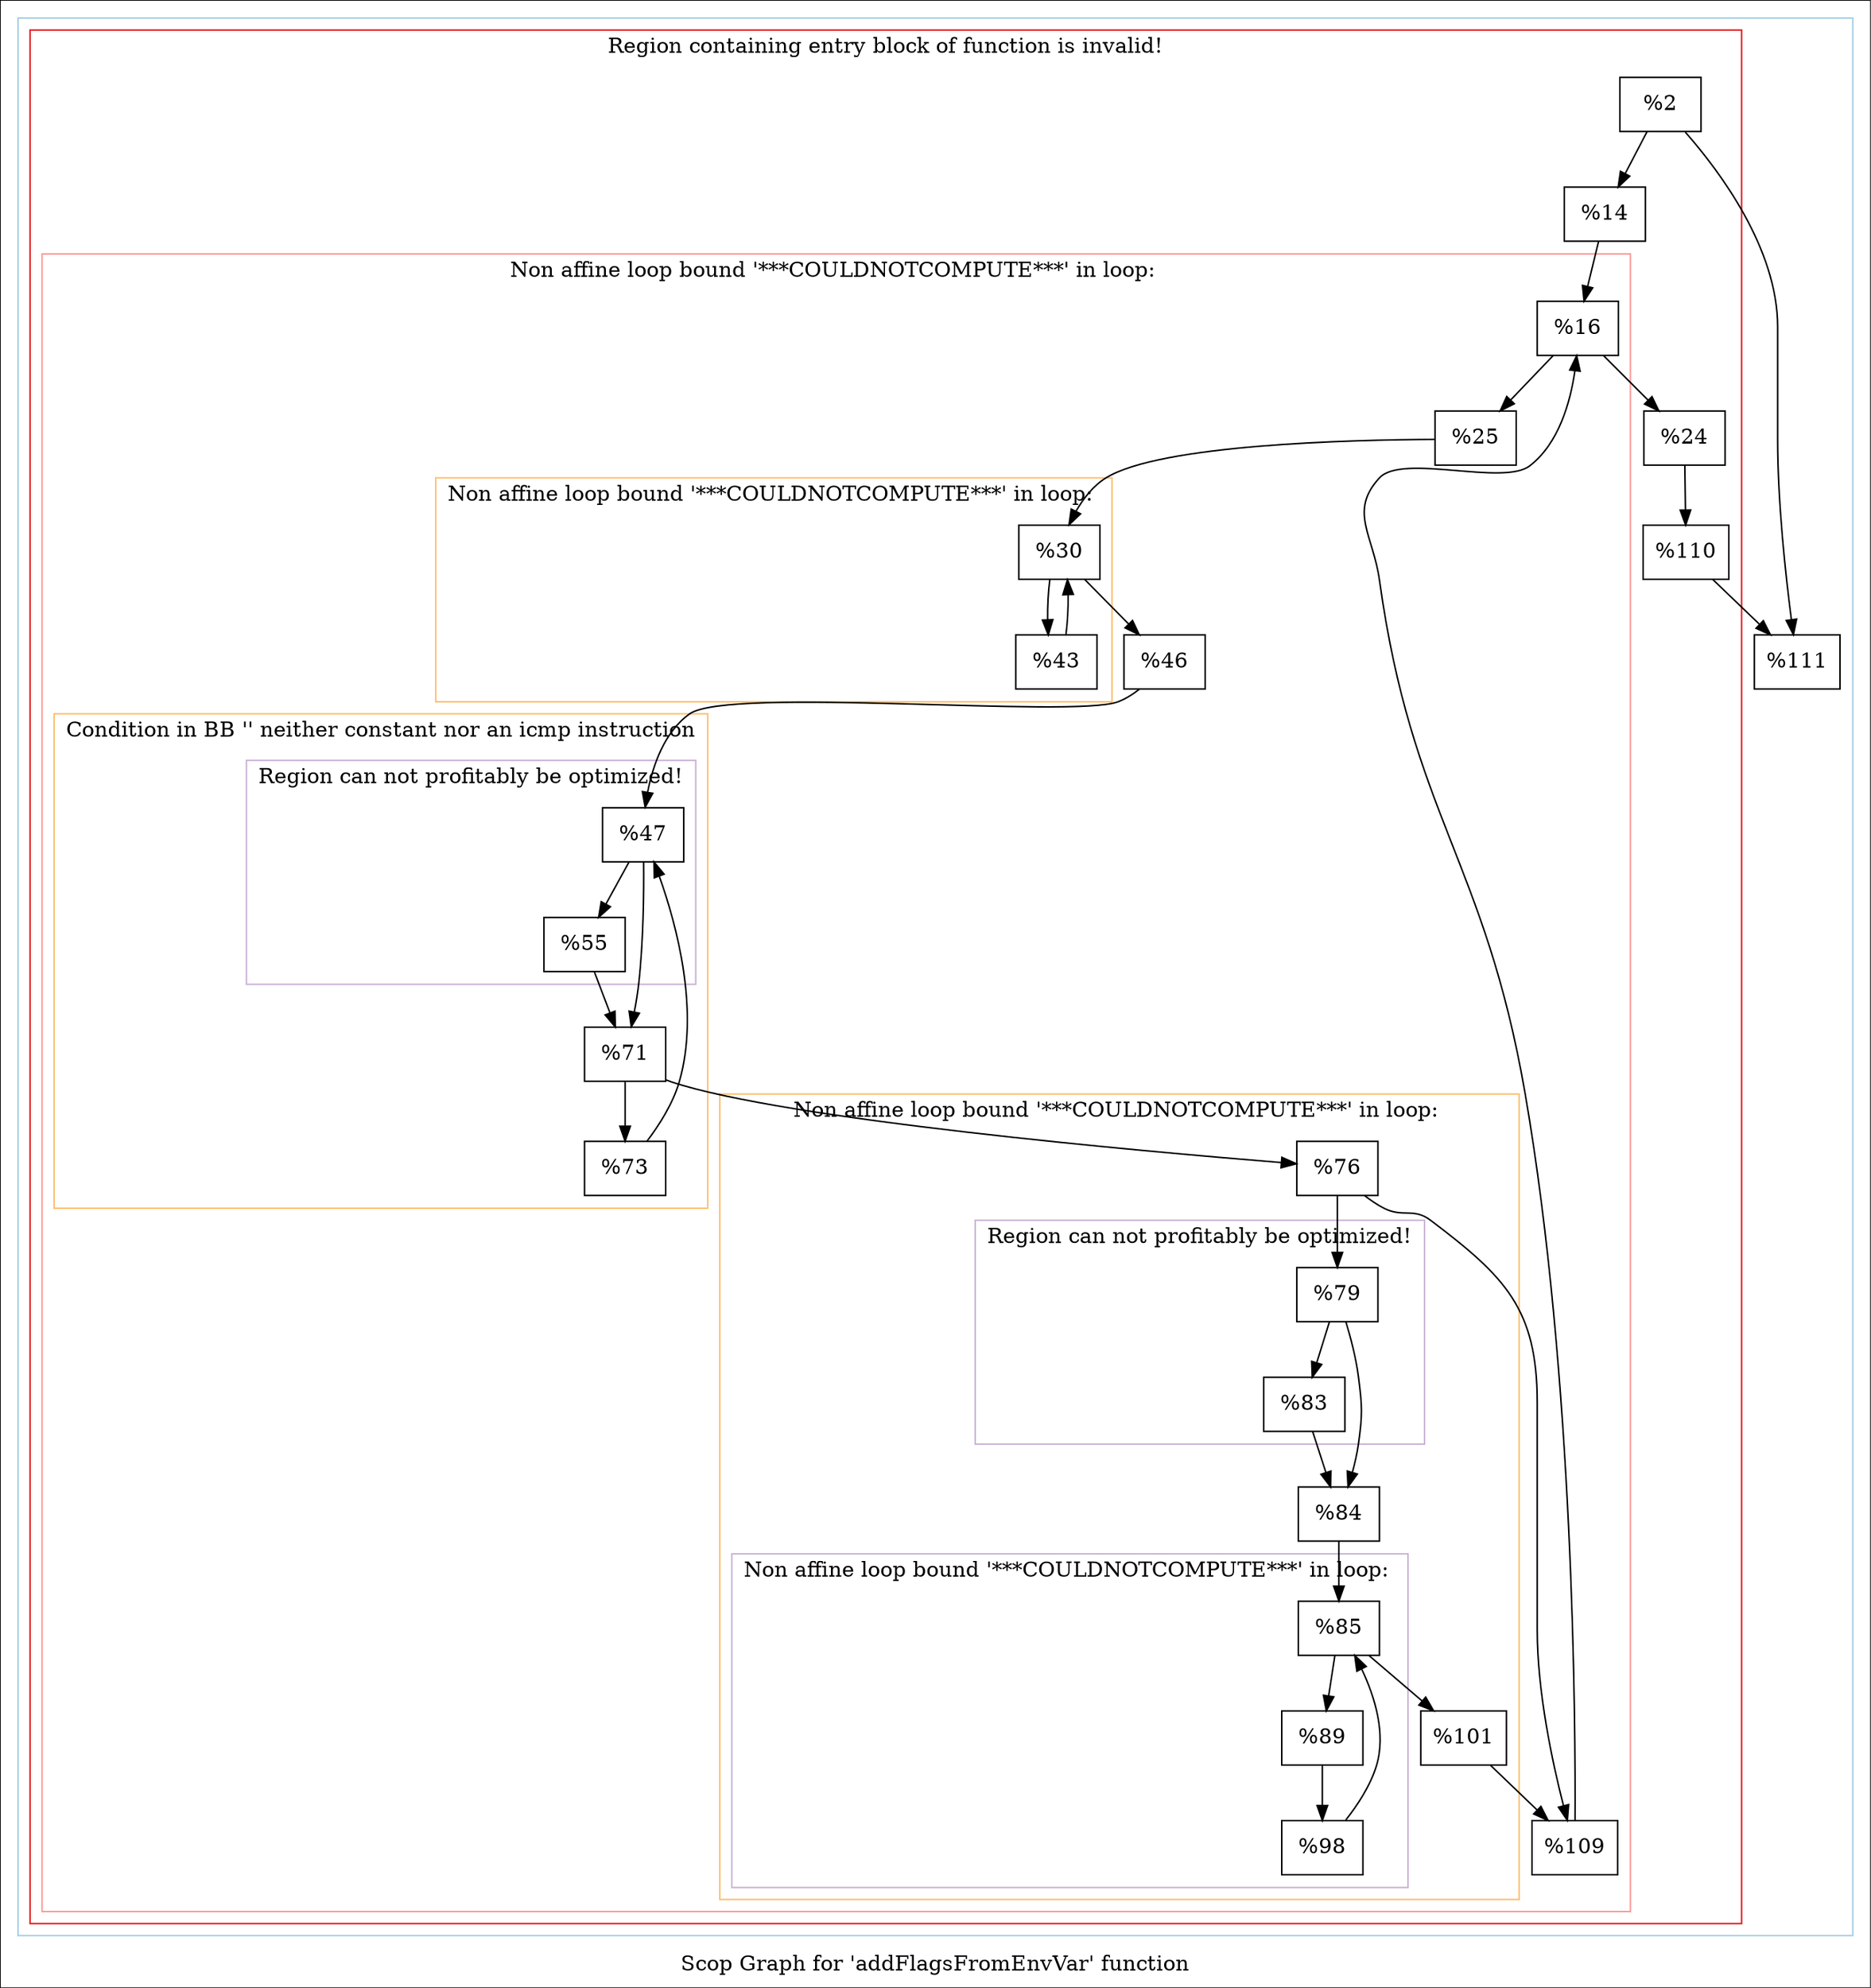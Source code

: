digraph "Scop Graph for 'addFlagsFromEnvVar' function" {
	label="Scop Graph for 'addFlagsFromEnvVar' function";

	Node0x18f89e0 [shape=record,label="{%2}"];
	Node0x18f89e0 -> Node0x16bf830;
	Node0x18f89e0 -> Node0x1799360;
	Node0x16bf830 [shape=record,label="{%14}"];
	Node0x16bf830 -> Node0x15bf360;
	Node0x15bf360 [shape=record,label="{%16}"];
	Node0x15bf360 -> Node0x1600b80;
	Node0x15bf360 -> Node0x1868a10;
	Node0x1600b80 [shape=record,label="{%24}"];
	Node0x1600b80 -> Node0x1862cf0;
	Node0x1862cf0 [shape=record,label="{%110}"];
	Node0x1862cf0 -> Node0x1799360;
	Node0x1799360 [shape=record,label="{%111}"];
	Node0x1868a10 [shape=record,label="{%25}"];
	Node0x1868a10 -> Node0x16b2960;
	Node0x16b2960 [shape=record,label="{%30}"];
	Node0x16b2960 -> Node0x1802730;
	Node0x16b2960 -> Node0x185def0;
	Node0x1802730 [shape=record,label="{%43}"];
	Node0x1802730 -> Node0x16b2960[constraint=false];
	Node0x185def0 [shape=record,label="{%46}"];
	Node0x185def0 -> Node0x184e580;
	Node0x184e580 [shape=record,label="{%47}"];
	Node0x184e580 -> Node0x181c8f0;
	Node0x184e580 -> Node0x17f6890;
	Node0x181c8f0 [shape=record,label="{%55}"];
	Node0x181c8f0 -> Node0x17f6890;
	Node0x17f6890 [shape=record,label="{%71}"];
	Node0x17f6890 -> Node0x1903eb0;
	Node0x17f6890 -> Node0x18ed270;
	Node0x1903eb0 [shape=record,label="{%73}"];
	Node0x1903eb0 -> Node0x184e580[constraint=false];
	Node0x18ed270 [shape=record,label="{%76}"];
	Node0x18ed270 -> Node0x18273a0;
	Node0x18ed270 -> Node0x18f9710;
	Node0x18273a0 [shape=record,label="{%79}"];
	Node0x18273a0 -> Node0x1816e50;
	Node0x18273a0 -> Node0x1823c80;
	Node0x1816e50 [shape=record,label="{%83}"];
	Node0x1816e50 -> Node0x1823c80;
	Node0x1823c80 [shape=record,label="{%84}"];
	Node0x1823c80 -> Node0x18606d0;
	Node0x18606d0 [shape=record,label="{%85}"];
	Node0x18606d0 -> Node0x1851de0;
	Node0x18606d0 -> Node0x1603a20;
	Node0x1851de0 [shape=record,label="{%89}"];
	Node0x1851de0 -> Node0x17474d0;
	Node0x17474d0 [shape=record,label="{%98}"];
	Node0x17474d0 -> Node0x18606d0[constraint=false];
	Node0x1603a20 [shape=record,label="{%101}"];
	Node0x1603a20 -> Node0x18f9710;
	Node0x18f9710 [shape=record,label="{%109}"];
	Node0x18f9710 -> Node0x15bf360[constraint=false];
	colorscheme = "paired12"
        subgraph cluster_0x1924430 {
          label = "";
          style = solid;
          color = 1
          subgraph cluster_0x18ff570 {
            label = "Region containing entry block of function is invalid!";
            style = solid;
            color = 6
            subgraph cluster_0x19027f0 {
              label = "Non affine loop bound '***COULDNOTCOMPUTE***' in loop: ";
              style = solid;
              color = 5
              subgraph cluster_0x19598e0 {
                label = "Non affine loop bound '***COULDNOTCOMPUTE***' in loop: ";
                style = solid;
                color = 7
                Node0x16b2960;
                Node0x1802730;
              }
              subgraph cluster_0x155e020 {
                label = "Condition in BB '' neither constant nor an icmp instruction";
                style = solid;
                color = 7
                subgraph cluster_0x1959860 {
                  label = "Region can not profitably be optimized!";
                  style = solid;
                  color = 9
                  Node0x184e580;
                  Node0x181c8f0;
                }
                Node0x17f6890;
                Node0x1903eb0;
              }
              subgraph cluster_0x19597e0 {
                label = "Non affine loop bound '***COULDNOTCOMPUTE***' in loop: ";
                style = solid;
                color = 7
                subgraph cluster_0x1958d30 {
                  label = "Region can not profitably be optimized!";
                  style = solid;
                  color = 9
                  Node0x18273a0;
                  Node0x1816e50;
                }
                subgraph cluster_0x1958cb0 {
                  label = "Non affine loop bound '***COULDNOTCOMPUTE***' in loop: ";
                  style = solid;
                  color = 9
                  Node0x18606d0;
                  Node0x1851de0;
                  Node0x17474d0;
                }
                Node0x18ed270;
                Node0x1823c80;
                Node0x1603a20;
              }
              Node0x15bf360;
              Node0x1868a10;
              Node0x185def0;
              Node0x18f9710;
            }
            Node0x18f89e0;
            Node0x16bf830;
            Node0x1600b80;
            Node0x1862cf0;
          }
          Node0x1799360;
        }
}
